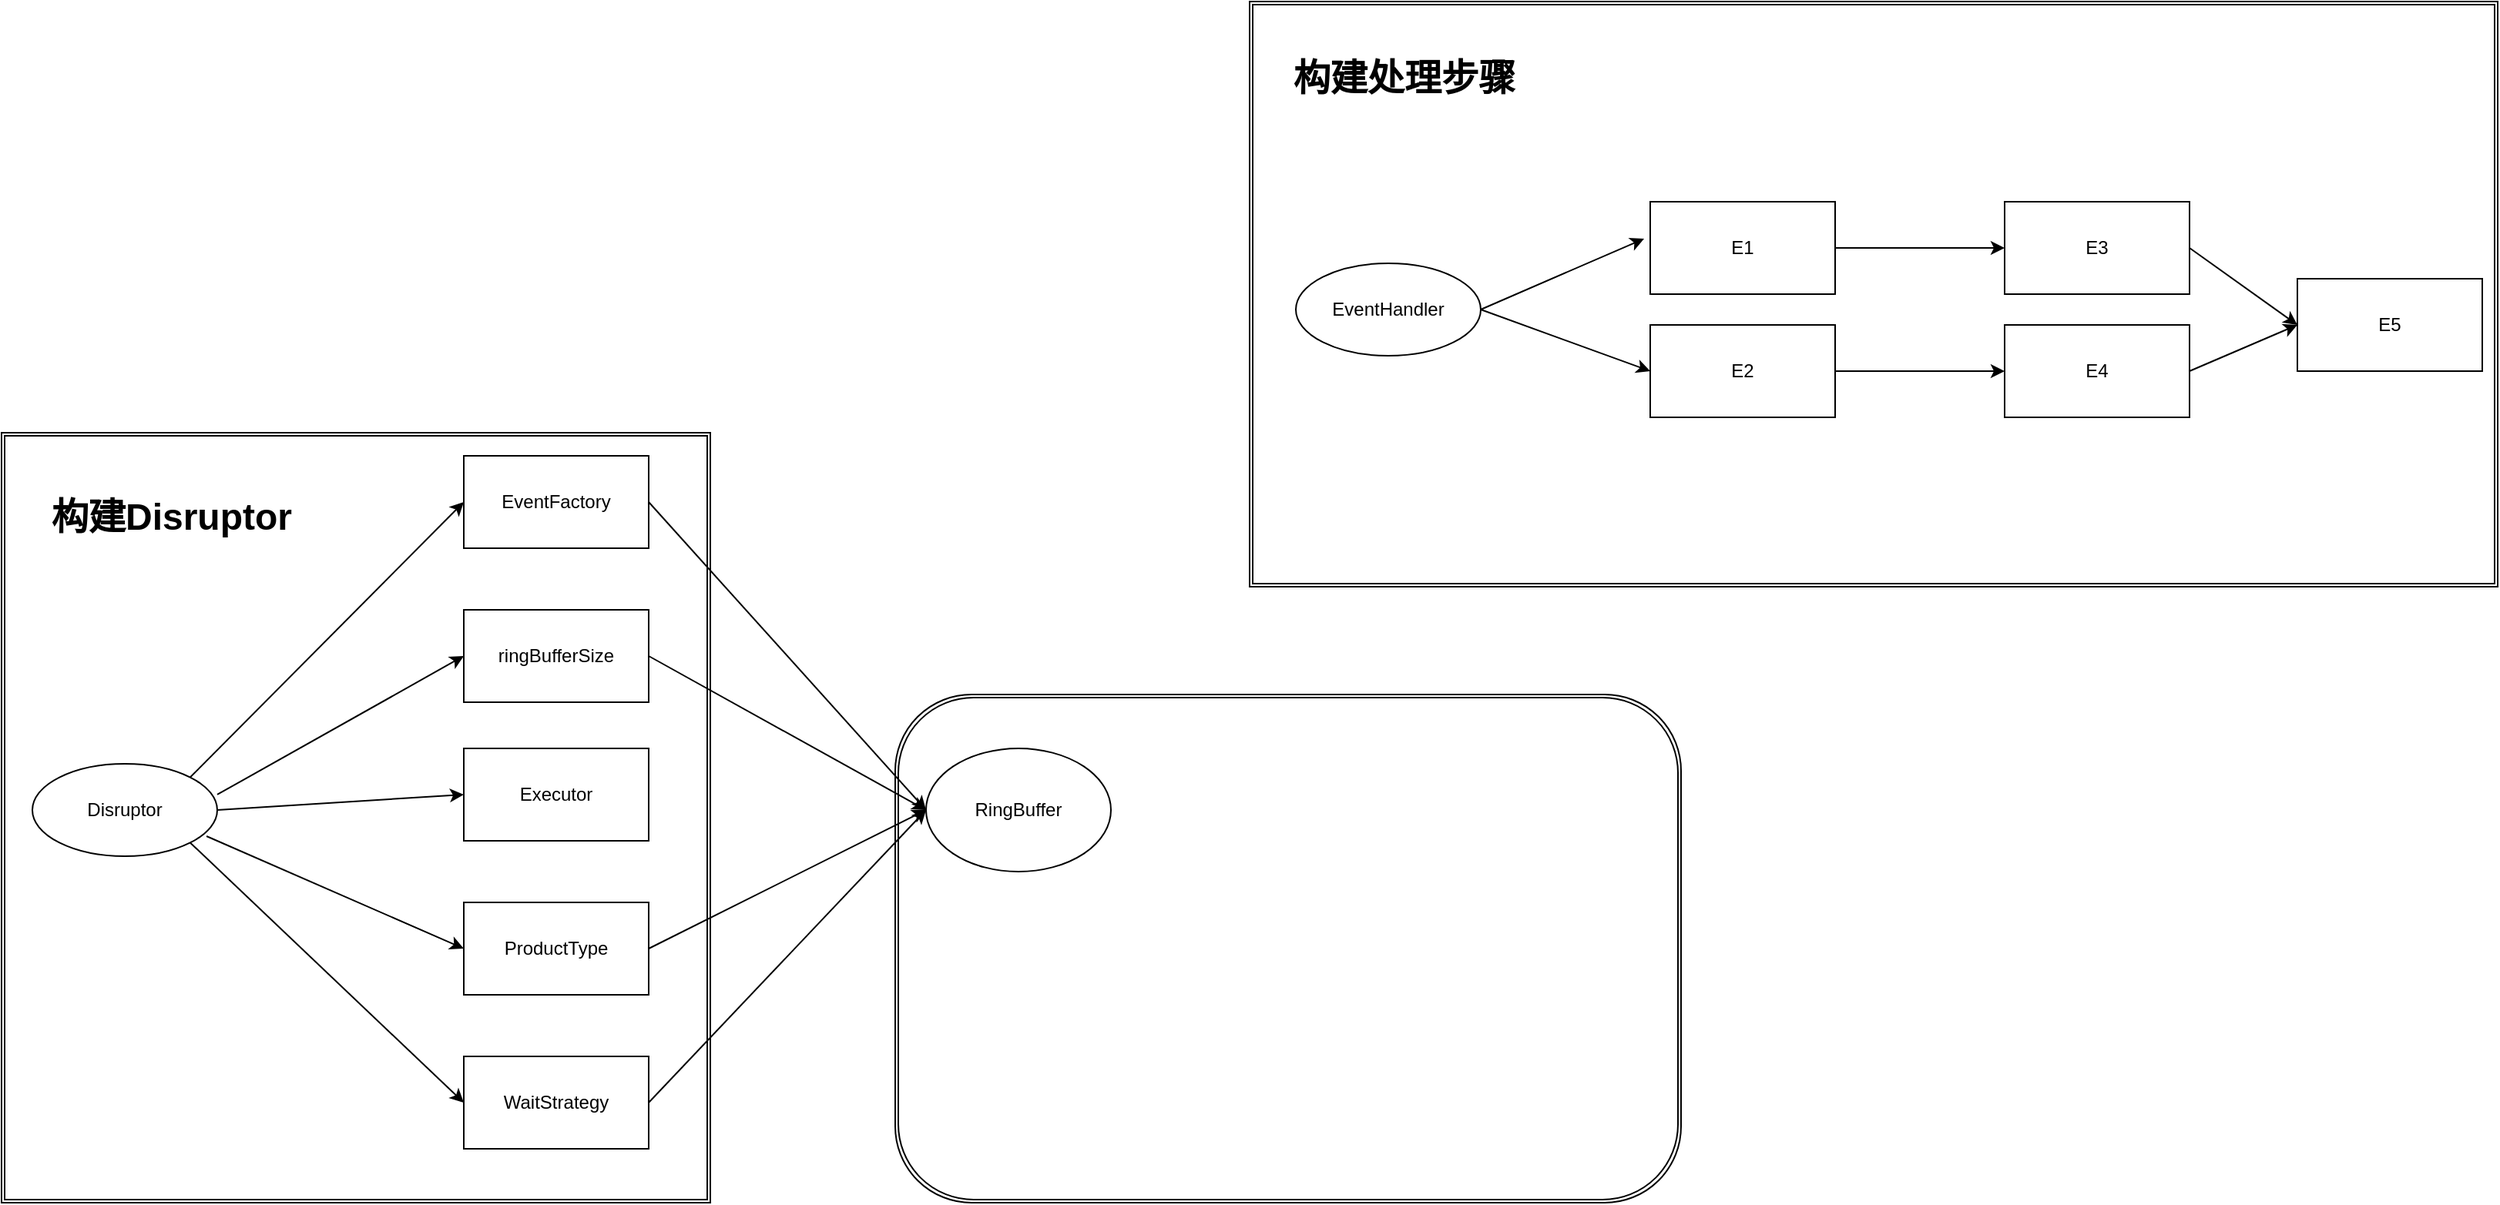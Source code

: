 <mxfile version="12.4.3" type="github" pages="1"><diagram id="dEg8KyTWXzqVYMuuAxpU" name="Page-1"><mxGraphModel dx="2546" dy="2814" grid="1" gridSize="10" guides="1" tooltips="1" connect="1" arrows="1" fold="1" page="1" pageScale="1" pageWidth="1600" pageHeight="2200" math="0" shadow="0"><root><mxCell id="0"/><mxCell id="1" parent="0"/><mxCell id="946jWutNOFPCeHXfuNjZ-25" value="" style="shape=ext;double=1;rounded=0;whiteSpace=wrap;html=1;" vertex="1" parent="1"><mxGeometry x="-1550" y="150" width="460" height="500" as="geometry"/></mxCell><mxCell id="946jWutNOFPCeHXfuNjZ-27" value="&lt;span style=&quot;white-space: normal&quot;&gt;EventFactory&lt;/span&gt;" style="rounded=0;whiteSpace=wrap;html=1;" vertex="1" parent="1"><mxGeometry x="-1250" y="165" width="120" height="60" as="geometry"/></mxCell><mxCell id="946jWutNOFPCeHXfuNjZ-28" value="Disruptor" style="ellipse;whiteSpace=wrap;html=1;" vertex="1" parent="1"><mxGeometry x="-1530" y="365" width="120" height="60" as="geometry"/></mxCell><mxCell id="946jWutNOFPCeHXfuNjZ-29" value="" style="endArrow=classic;html=1;entryX=0;entryY=0.5;entryDx=0;entryDy=0;exitX=1;exitY=0;exitDx=0;exitDy=0;" edge="1" parent="1" source="946jWutNOFPCeHXfuNjZ-28" target="946jWutNOFPCeHXfuNjZ-27"><mxGeometry width="50" height="50" relative="1" as="geometry"><mxPoint x="-1420" y="285" as="sourcePoint"/><mxPoint x="-1370" y="235" as="targetPoint"/></mxGeometry></mxCell><mxCell id="946jWutNOFPCeHXfuNjZ-30" value="ringBufferSize" style="rounded=0;whiteSpace=wrap;html=1;" vertex="1" parent="1"><mxGeometry x="-1250" y="265" width="120" height="60" as="geometry"/></mxCell><mxCell id="946jWutNOFPCeHXfuNjZ-31" value="" style="endArrow=classic;html=1;exitX=1;exitY=0.333;exitDx=0;exitDy=0;exitPerimeter=0;entryX=0;entryY=0.5;entryDx=0;entryDy=0;" edge="1" parent="1" source="946jWutNOFPCeHXfuNjZ-28" target="946jWutNOFPCeHXfuNjZ-30"><mxGeometry width="50" height="50" relative="1" as="geometry"><mxPoint x="-1300" y="405" as="sourcePoint"/><mxPoint x="-1250" y="355" as="targetPoint"/></mxGeometry></mxCell><mxCell id="946jWutNOFPCeHXfuNjZ-32" value="Executor" style="rounded=0;whiteSpace=wrap;html=1;" vertex="1" parent="1"><mxGeometry x="-1250" y="355" width="120" height="60" as="geometry"/></mxCell><mxCell id="946jWutNOFPCeHXfuNjZ-33" value="" style="endArrow=classic;html=1;exitX=1;exitY=0.5;exitDx=0;exitDy=0;entryX=0;entryY=0.5;entryDx=0;entryDy=0;" edge="1" parent="1" source="946jWutNOFPCeHXfuNjZ-28" target="946jWutNOFPCeHXfuNjZ-32"><mxGeometry width="50" height="50" relative="1" as="geometry"><mxPoint x="-1380" y="395" as="sourcePoint"/><mxPoint x="-1330" y="345" as="targetPoint"/></mxGeometry></mxCell><mxCell id="946jWutNOFPCeHXfuNjZ-34" value="ProductType" style="rounded=0;whiteSpace=wrap;html=1;" vertex="1" parent="1"><mxGeometry x="-1250" y="455" width="120" height="60" as="geometry"/></mxCell><mxCell id="946jWutNOFPCeHXfuNjZ-35" value="" style="endArrow=classic;html=1;entryX=0;entryY=0.5;entryDx=0;entryDy=0;exitX=0.942;exitY=0.783;exitDx=0;exitDy=0;exitPerimeter=0;" edge="1" parent="1" source="946jWutNOFPCeHXfuNjZ-28" target="946jWutNOFPCeHXfuNjZ-34"><mxGeometry width="50" height="50" relative="1" as="geometry"><mxPoint x="-1400" y="485" as="sourcePoint"/><mxPoint x="-1350" y="435" as="targetPoint"/></mxGeometry></mxCell><mxCell id="946jWutNOFPCeHXfuNjZ-36" value="WaitStrategy" style="rounded=0;whiteSpace=wrap;html=1;" vertex="1" parent="1"><mxGeometry x="-1250" y="555" width="120" height="60" as="geometry"/></mxCell><mxCell id="946jWutNOFPCeHXfuNjZ-37" value="" style="endArrow=classic;html=1;exitX=1;exitY=1;exitDx=0;exitDy=0;entryX=0;entryY=0.5;entryDx=0;entryDy=0;" edge="1" parent="1" source="946jWutNOFPCeHXfuNjZ-28" target="946jWutNOFPCeHXfuNjZ-36"><mxGeometry width="50" height="50" relative="1" as="geometry"><mxPoint x="-1410" y="575" as="sourcePoint"/><mxPoint x="-1360" y="525" as="targetPoint"/></mxGeometry></mxCell><mxCell id="946jWutNOFPCeHXfuNjZ-43" value="构建Disruptor" style="text;strokeColor=none;fillColor=none;html=1;fontSize=24;fontStyle=1;verticalAlign=middle;align=center;" vertex="1" parent="1"><mxGeometry x="-1490" y="185" width="100" height="40" as="geometry"/></mxCell><mxCell id="946jWutNOFPCeHXfuNjZ-109" value="&lt;span style=&quot;color: rgba(0 , 0 , 0 , 0) ; font-family: monospace ; font-size: 0px&quot;&gt;%3CmxGraphModel%3E%3Croot%3E%3CmxCell%20id%3D%220%22%2F%3E%3CmxCell%20id%3D%221%22%20parent%3D%220%22%2F%3E%3CmxCell%20id%3D%222%22%20value%3D%22EventHandler%22%20style%3D%22ellipse%3BwhiteSpace%3Dwrap%3Bhtml%3D1%3B%22%20vertex%3D%221%22%20parent%3D%221%22%3E%3CmxGeometry%20x%3D%22-1530%22%20y%3D%22710%22%20width%3D%22120%22%20height%3D%2260%22%20as%3D%22geometry%22%2F%3E%3C%2FmxCell%3E%3CmxCell%20id%3D%223%22%20value%3D%22E1%22%20style%3D%22rounded%3D0%3BwhiteSpace%3Dwrap%3Bhtml%3D1%3B%22%20vertex%3D%221%22%20parent%3D%221%22%3E%3CmxGeometry%20x%3D%22-1300%22%20y%3D%22670%22%20width%3D%22120%22%20height%3D%2260%22%20as%3D%22geometry%22%2F%3E%3C%2FmxCell%3E%3CmxCell%20id%3D%224%22%20value%3D%22E2%22%20style%3D%22rounded%3D0%3BwhiteSpace%3Dwrap%3Bhtml%3D1%3B%22%20vertex%3D%221%22%20parent%3D%221%22%3E%3CmxGeometry%20x%3D%22-1300%22%20y%3D%22750%22%20width%3D%22120%22%20height%3D%2260%22%20as%3D%22geometry%22%2F%3E%3C%2FmxCell%3E%3CmxCell%20id%3D%225%22%20value%3D%22%22%20style%3D%22endArrow%3Dclassic%3Bhtml%3D1%3BentryX%3D-0.033%3BentryY%3D0.4%3BentryDx%3D0%3BentryDy%3D0%3BentryPerimeter%3D0%3BexitX%3D1%3BexitY%3D0.5%3BexitDx%3D0%3BexitDy%3D0%3B%22%20edge%3D%221%22%20source%3D%222%22%20target%3D%223%22%20parent%3D%221%22%3E%3CmxGeometry%20width%3D%2250%22%20height%3D%2250%22%20relative%3D%221%22%20as%3D%22geometry%22%3E%3CmxPoint%20x%3D%22-1400%22%20y%3D%22730%22%20as%3D%22sourcePoint%22%2F%3E%3CmxPoint%20x%3D%22-1350%22%20y%3D%22680%22%20as%3D%22targetPoint%22%2F%3E%3C%2FmxGeometry%3E%3C%2FmxCell%3E%3CmxCell%20id%3D%226%22%20value%3D%22%22%20style%3D%22endArrow%3Dclassic%3Bhtml%3D1%3BentryX%3D0%3BentryY%3D0.5%3BentryDx%3D0%3BentryDy%3D0%3BexitX%3D1%3BexitY%3D0.5%3BexitDx%3D0%3BexitDy%3D0%3B%22%20edge%3D%221%22%20source%3D%222%22%20target%3D%224%22%20parent%3D%221%22%3E%3CmxGeometry%20width%3D%2250%22%20height%3D%2250%22%20relative%3D%221%22%20as%3D%22geometry%22%3E%3CmxPoint%20x%3D%22-1400%22%20y%3D%22810%22%20as%3D%22sourcePoint%22%2F%3E%3CmxPoint%20x%3D%22-1350%22%20y%3D%22760%22%20as%3D%22targetPoint%22%2F%3E%3C%2FmxGeometry%3E%3C%2FmxCell%3E%3CmxCell%20id%3D%227%22%20value%3D%22E3%22%20style%3D%22rounded%3D0%3BwhiteSpace%3Dwrap%3Bhtml%3D1%3B%22%20vertex%3D%221%22%20parent%3D%221%22%3E%3CmxGeometry%20x%3D%22-1070%22%20y%3D%22670%22%20width%3D%22120%22%20height%3D%2260%22%20as%3D%22geometry%22%2F%3E%3C%2FmxCell%3E%3CmxCell%20id%3D%228%22%20value%3D%22%26lt%3Bspan%20style%3D%26quot%3Bwhite-space%3A%20normal%26quot%3B%26gt%3BE4%26lt%3B%2Fspan%26gt%3B%22%20style%3D%22rounded%3D0%3BwhiteSpace%3Dwrap%3Bhtml%3D1%3B%22%20vertex%3D%221%22%20parent%3D%221%22%3E%3CmxGeometry%20x%3D%22-1070%22%20y%3D%22750%22%20width%3D%22120%22%20height%3D%2260%22%20as%3D%22geometry%22%2F%3E%3C%2FmxCell%3E%3CmxCell%20id%3D%229%22%20value%3D%22%22%20style%3D%22endArrow%3Dclassic%3Bhtml%3D1%3BentryX%3D0%3BentryY%3D0.5%3BentryDx%3D0%3BentryDy%3D0%3BexitX%3D1%3BexitY%3D0.5%3BexitDx%3D0%3BexitDy%3D0%3B%22%20edge%3D%221%22%20source%3D%223%22%20target%3D%227%22%20parent%3D%221%22%3E%3CmxGeometry%20width%3D%2250%22%20height%3D%2250%22%20relative%3D%221%22%20as%3D%22geometry%22%3E%3CmxPoint%20x%3D%22-1160%22%20y%3D%22720%22%20as%3D%22sourcePoint%22%2F%3E%3CmxPoint%20x%3D%22-1110%22%20y%3D%22670%22%20as%3D%22targetPoint%22%2F%3E%3C%2FmxGeometry%3E%3C%2FmxCell%3E%3CmxCell%20id%3D%2210%22%20value%3D%22%22%20style%3D%22endArrow%3Dclassic%3Bhtml%3D1%3BentryX%3D0%3BentryY%3D0.5%3BentryDx%3D0%3BentryDy%3D0%3BexitX%3D1%3BexitY%3D0.5%3BexitDx%3D0%3BexitDy%3D0%3B%22%20edge%3D%221%22%20source%3D%224%22%20target%3D%228%22%20parent%3D%221%22%3E%3CmxGeometry%20width%3D%2250%22%20height%3D%2250%22%20relative%3D%221%22%20as%3D%22geometry%22%3E%3CmxPoint%20x%3D%22-1140%22%20y%3D%22810%22%20as%3D%22sourcePoint%22%2F%3E%3CmxPoint%20x%3D%22-1080%22%20y%3D%22790%22%20as%3D%22targetPoint%22%2F%3E%3C%2FmxGeometry%3E%3C%2FmxCell%3E%3CmxCell%20id%3D%2211%22%20value%3D%22E5%22%20style%3D%22rounded%3D0%3BwhiteSpace%3Dwrap%3Bhtml%3D1%3B%22%20vertex%3D%221%22%20parent%3D%221%22%3E%3CmxGeometry%20x%3D%22-880%22%20y%3D%22720%22%20width%3D%22120%22%20height%3D%2260%22%20as%3D%22geometry%22%2F%3E%3C%2FmxCell%3E%3CmxCell%20id%3D%2212%22%20value%3D%22%22%20style%3D%22endArrow%3Dclassic%3Bhtml%3D1%3BentryX%3D0%3BentryY%3D0.5%3BentryDx%3D0%3BentryDy%3D0%3BexitX%3D1%3BexitY%3D0.5%3BexitDx%3D0%3BexitDy%3D0%3B%22%20edge%3D%221%22%20source%3D%227%22%20target%3D%2211%22%20parent%3D%221%22%3E%3CmxGeometry%20width%3D%2250%22%20height%3D%2250%22%20relative%3D%221%22%20as%3D%22geometry%22%3E%3CmxPoint%20x%3D%22-940%22%20y%3D%22760%22%20as%3D%22sourcePoint%22%2F%3E%3CmxPoint%20x%3D%22-890%22%20y%3D%22710%22%20as%3D%22targetPoint%22%2F%3E%3C%2FmxGeometry%3E%3C%2FmxCell%3E%3CmxCell%20id%3D%2213%22%20value%3D%22%22%20style%3D%22endArrow%3Dclassic%3Bhtml%3D1%3BentryX%3D0%3BentryY%3D0.5%3BentryDx%3D0%3BentryDy%3D0%3BexitX%3D1%3BexitY%3D0.5%3BexitDx%3D0%3BexitDy%3D0%3B%22%20edge%3D%221%22%20source%3D%228%22%20target%3D%2211%22%20parent%3D%221%22%3E%3CmxGeometry%20width%3D%2250%22%20height%3D%2250%22%20relative%3D%221%22%20as%3D%22geometry%22%3E%3CmxPoint%20x%3D%22-950%22%20y%3D%22800%22%20as%3D%22sourcePoint%22%2F%3E%3CmxPoint%20x%3D%22-900%22%20y%3D%22750%22%20as%3D%22targetPoint%22%2F%3E%3C%2FmxGeometry%3E%3C%2FmxCell%3E%3C%2Froot%3E%3C%2FmxGraphModel%3E&lt;/span&gt;" style="shape=ext;double=1;rounded=0;whiteSpace=wrap;html=1;" vertex="1" parent="1"><mxGeometry x="-740" y="-130" width="810" height="380" as="geometry"/></mxCell><mxCell id="946jWutNOFPCeHXfuNjZ-110" value="EventHandler" style="ellipse;whiteSpace=wrap;html=1;" vertex="1" parent="1"><mxGeometry x="-710" y="40" width="120" height="60" as="geometry"/></mxCell><mxCell id="946jWutNOFPCeHXfuNjZ-111" value="E1" style="rounded=0;whiteSpace=wrap;html=1;" vertex="1" parent="1"><mxGeometry x="-480" width="120" height="60" as="geometry"/></mxCell><mxCell id="946jWutNOFPCeHXfuNjZ-112" value="E2" style="rounded=0;whiteSpace=wrap;html=1;" vertex="1" parent="1"><mxGeometry x="-480" y="80" width="120" height="60" as="geometry"/></mxCell><mxCell id="946jWutNOFPCeHXfuNjZ-113" value="" style="endArrow=classic;html=1;entryX=-0.033;entryY=0.4;entryDx=0;entryDy=0;entryPerimeter=0;exitX=1;exitY=0.5;exitDx=0;exitDy=0;" edge="1" parent="1" source="946jWutNOFPCeHXfuNjZ-110" target="946jWutNOFPCeHXfuNjZ-111"><mxGeometry width="50" height="50" relative="1" as="geometry"><mxPoint x="-580" y="60" as="sourcePoint"/><mxPoint x="-530" y="10" as="targetPoint"/></mxGeometry></mxCell><mxCell id="946jWutNOFPCeHXfuNjZ-114" value="" style="endArrow=classic;html=1;entryX=0;entryY=0.5;entryDx=0;entryDy=0;exitX=1;exitY=0.5;exitDx=0;exitDy=0;" edge="1" parent="1" source="946jWutNOFPCeHXfuNjZ-110" target="946jWutNOFPCeHXfuNjZ-112"><mxGeometry width="50" height="50" relative="1" as="geometry"><mxPoint x="-580" y="140" as="sourcePoint"/><mxPoint x="-530" y="90" as="targetPoint"/></mxGeometry></mxCell><mxCell id="946jWutNOFPCeHXfuNjZ-115" value="E3" style="rounded=0;whiteSpace=wrap;html=1;" vertex="1" parent="1"><mxGeometry x="-250" width="120" height="60" as="geometry"/></mxCell><mxCell id="946jWutNOFPCeHXfuNjZ-116" value="&lt;span style=&quot;white-space: normal&quot;&gt;E4&lt;/span&gt;" style="rounded=0;whiteSpace=wrap;html=1;" vertex="1" parent="1"><mxGeometry x="-250" y="80" width="120" height="60" as="geometry"/></mxCell><mxCell id="946jWutNOFPCeHXfuNjZ-117" value="" style="endArrow=classic;html=1;entryX=0;entryY=0.5;entryDx=0;entryDy=0;exitX=1;exitY=0.5;exitDx=0;exitDy=0;" edge="1" parent="1" source="946jWutNOFPCeHXfuNjZ-111" target="946jWutNOFPCeHXfuNjZ-115"><mxGeometry width="50" height="50" relative="1" as="geometry"><mxPoint x="-340" y="50" as="sourcePoint"/><mxPoint x="-290" as="targetPoint"/></mxGeometry></mxCell><mxCell id="946jWutNOFPCeHXfuNjZ-118" value="" style="endArrow=classic;html=1;entryX=0;entryY=0.5;entryDx=0;entryDy=0;exitX=1;exitY=0.5;exitDx=0;exitDy=0;" edge="1" parent="1" source="946jWutNOFPCeHXfuNjZ-112" target="946jWutNOFPCeHXfuNjZ-116"><mxGeometry width="50" height="50" relative="1" as="geometry"><mxPoint x="-320" y="140" as="sourcePoint"/><mxPoint x="-260" y="120" as="targetPoint"/></mxGeometry></mxCell><mxCell id="946jWutNOFPCeHXfuNjZ-119" value="E5" style="rounded=0;whiteSpace=wrap;html=1;" vertex="1" parent="1"><mxGeometry x="-60" y="50" width="120" height="60" as="geometry"/></mxCell><mxCell id="946jWutNOFPCeHXfuNjZ-120" value="" style="endArrow=classic;html=1;entryX=0;entryY=0.5;entryDx=0;entryDy=0;exitX=1;exitY=0.5;exitDx=0;exitDy=0;" edge="1" parent="1" source="946jWutNOFPCeHXfuNjZ-115" target="946jWutNOFPCeHXfuNjZ-119"><mxGeometry width="50" height="50" relative="1" as="geometry"><mxPoint x="-120" y="90" as="sourcePoint"/><mxPoint x="-70" y="40" as="targetPoint"/></mxGeometry></mxCell><mxCell id="946jWutNOFPCeHXfuNjZ-121" value="" style="endArrow=classic;html=1;entryX=0;entryY=0.5;entryDx=0;entryDy=0;exitX=1;exitY=0.5;exitDx=0;exitDy=0;" edge="1" parent="1" source="946jWutNOFPCeHXfuNjZ-116" target="946jWutNOFPCeHXfuNjZ-119"><mxGeometry width="50" height="50" relative="1" as="geometry"><mxPoint x="-130" y="130" as="sourcePoint"/><mxPoint x="-80" y="80" as="targetPoint"/></mxGeometry></mxCell><mxCell id="946jWutNOFPCeHXfuNjZ-122" value="构建处理步骤" style="text;strokeColor=none;fillColor=none;html=1;fontSize=24;fontStyle=1;verticalAlign=middle;align=center;" vertex="1" parent="1"><mxGeometry x="-690" y="-100" width="100" height="40" as="geometry"/></mxCell><mxCell id="946jWutNOFPCeHXfuNjZ-124" value="" style="shape=ext;double=1;rounded=1;whiteSpace=wrap;html=1;" vertex="1" parent="1"><mxGeometry x="-970" y="320" width="510" height="330" as="geometry"/></mxCell><mxCell id="946jWutNOFPCeHXfuNjZ-128" value="" style="endArrow=classic;html=1;entryX=0;entryY=0.5;entryDx=0;entryDy=0;exitX=1;exitY=0.5;exitDx=0;exitDy=0;" edge="1" parent="1"><mxGeometry width="50" height="50" relative="1" as="geometry"><mxPoint x="-1130" y="195" as="sourcePoint"/><mxPoint x="-950" y="395" as="targetPoint"/></mxGeometry></mxCell><mxCell id="946jWutNOFPCeHXfuNjZ-129" value="" style="endArrow=classic;html=1;entryX=0;entryY=0.5;entryDx=0;entryDy=0;exitX=1;exitY=0.5;exitDx=0;exitDy=0;" edge="1" parent="1"><mxGeometry width="50" height="50" relative="1" as="geometry"><mxPoint x="-1130" y="295" as="sourcePoint"/><mxPoint x="-950" y="395" as="targetPoint"/></mxGeometry></mxCell><mxCell id="946jWutNOFPCeHXfuNjZ-130" value="" style="endArrow=classic;html=1;entryX=0;entryY=0.5;entryDx=0;entryDy=0;exitX=1;exitY=0.5;exitDx=0;exitDy=0;" edge="1" parent="1"><mxGeometry width="50" height="50" relative="1" as="geometry"><mxPoint x="-1130" y="485" as="sourcePoint"/><mxPoint x="-950" y="395" as="targetPoint"/></mxGeometry></mxCell><mxCell id="946jWutNOFPCeHXfuNjZ-131" value="" style="endArrow=classic;html=1;entryX=0;entryY=0.5;entryDx=0;entryDy=0;exitX=1;exitY=0.5;exitDx=0;exitDy=0;" edge="1" parent="1"><mxGeometry width="50" height="50" relative="1" as="geometry"><mxPoint x="-1130" y="585" as="sourcePoint"/><mxPoint x="-950" y="395" as="targetPoint"/></mxGeometry></mxCell><mxCell id="946jWutNOFPCeHXfuNjZ-132" value="&lt;span style=&quot;white-space: normal&quot;&gt;RingBuffer&lt;/span&gt;" style="ellipse;whiteSpace=wrap;html=1;" vertex="1" parent="1"><mxGeometry x="-950" y="355" width="120" height="80" as="geometry"/></mxCell></root></mxGraphModel></diagram></mxfile>